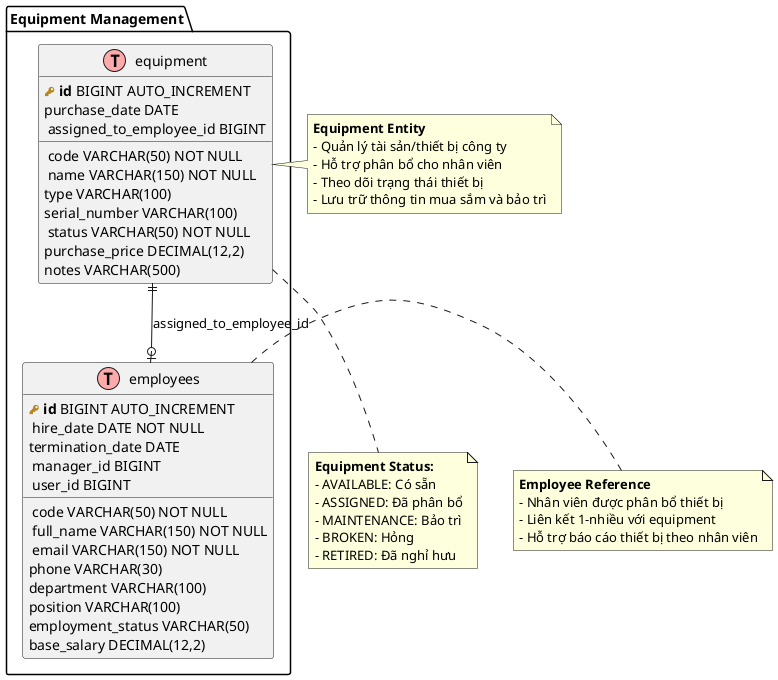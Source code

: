 @startuml
!define TABLE(name,desc) class name as "desc" << (T,#FFAAAA) >>
!define PK(x) <b><color:#b8861b><&key></color> x</b>
!define FK(x) <color:#aaaaaa></color> x
!define NN(x) <color:#ef4444></color> x
!define UQ(x) <color:#3b82f6></color> x

package "Equipment Management" {
    TABLE(equipment, "equipment") {
        PK(id) BIGINT AUTO_INCREMENT
        UQ(code) VARCHAR(50) NOT NULL
        NN(name) VARCHAR(150) NOT NULL
        type VARCHAR(100)
        serial_number VARCHAR(100)
        NN(status) VARCHAR(50) NOT NULL
        purchase_date DATE
        purchase_price DECIMAL(12,2)
        notes VARCHAR(500)
        FK(assigned_to_employee_id) BIGINT
    }

    TABLE(employees, "employees") {
        PK(id) BIGINT AUTO_INCREMENT
        UQ(code) VARCHAR(50) NOT NULL
        NN(full_name) VARCHAR(150) NOT NULL
        UQ(email) VARCHAR(150) NOT NULL
        phone VARCHAR(30)
        department VARCHAR(100)
        position VARCHAR(100)
        NN(hire_date) DATE NOT NULL
        termination_date DATE
        employment_status VARCHAR(50)
        base_salary DECIMAL(12,2)
        FK(manager_id) BIGINT
        FK(user_id) BIGINT
    }
}

' Relationships
equipment ||--o| employees : "assigned_to_employee_id"

note right of equipment
  **Equipment Entity**
  - Quản lý tài sản/thiết bị công ty
  - Hỗ trợ phân bổ cho nhân viên
  - Theo dõi trạng thái thiết bị
  - Lưu trữ thông tin mua sắm và bảo trì
end note

note right of employees
  **Employee Reference**
  - Nhân viên được phân bổ thiết bị
  - Liên kết 1-nhiều với equipment
  - Hỗ trợ báo cáo thiết bị theo nhân viên
end note

note bottom of equipment
  **Equipment Status:**
  - AVAILABLE: Có sẵn
  - ASSIGNED: Đã phân bổ
  - MAINTENANCE: Bảo trì
  - BROKEN: Hỏng
  - RETIRED: Đã nghỉ hưu
end note
@enduml

